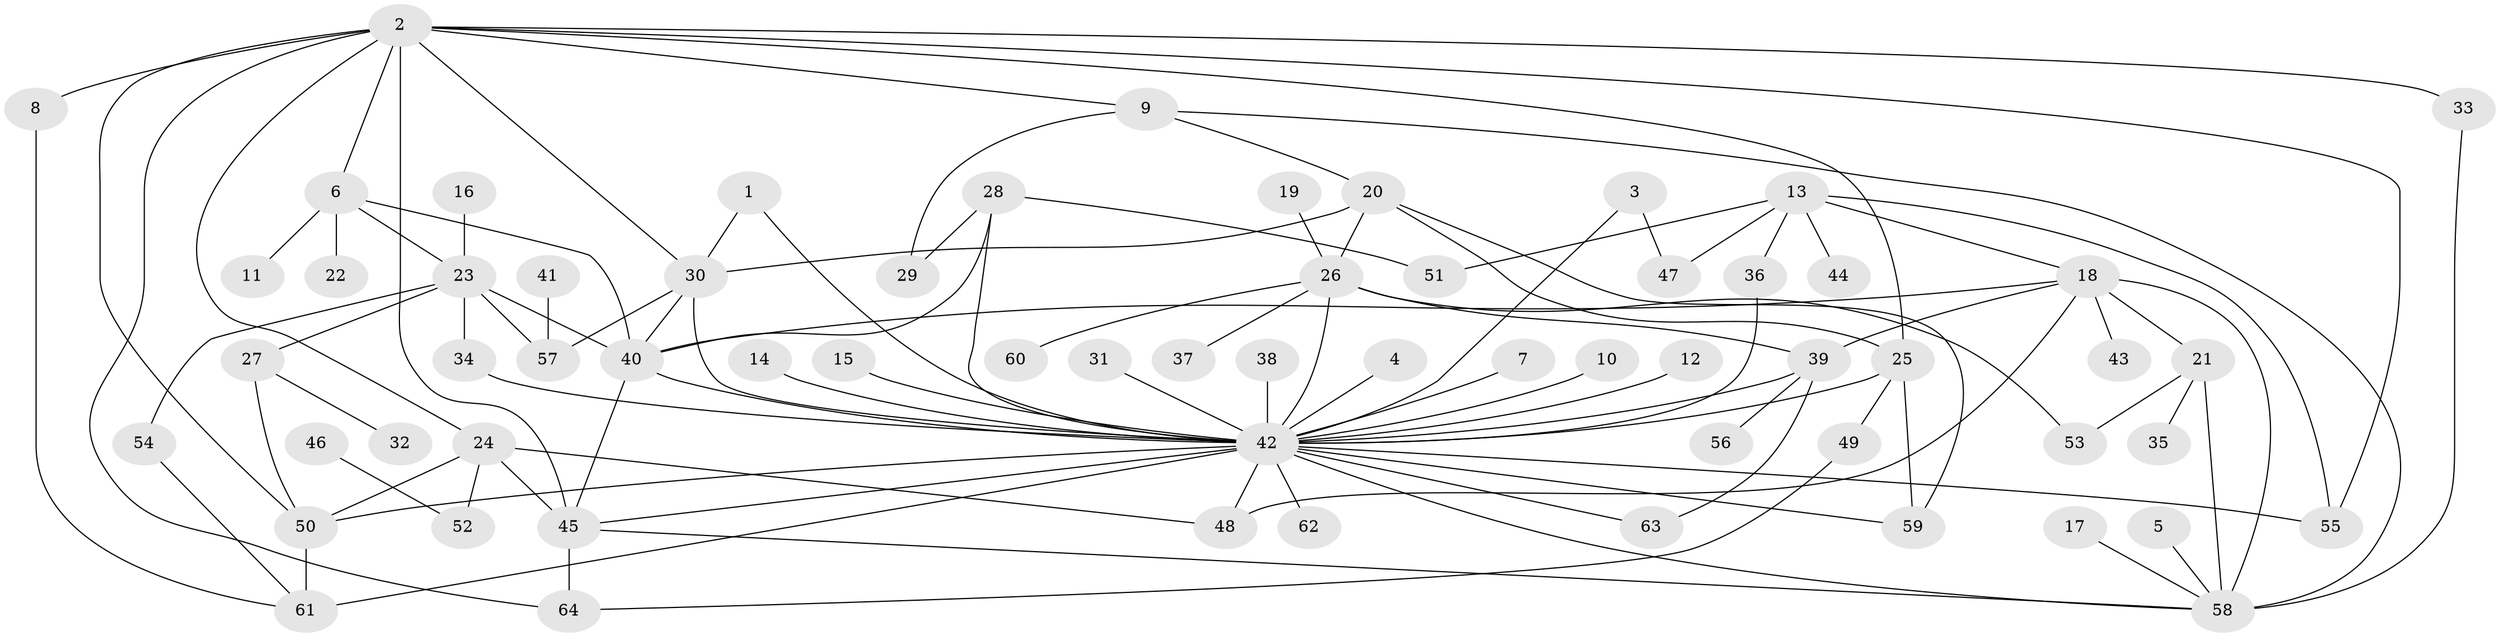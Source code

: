 // original degree distribution, {8: 0.02830188679245283, 33: 0.009433962264150943, 3: 0.09433962264150944, 11: 0.02830188679245283, 4: 0.07547169811320754, 6: 0.02830188679245283, 5: 0.04716981132075472, 1: 0.4339622641509434, 2: 0.22641509433962265, 7: 0.02830188679245283}
// Generated by graph-tools (version 1.1) at 2025/36/03/04/25 23:36:39]
// undirected, 64 vertices, 104 edges
graph export_dot {
  node [color=gray90,style=filled];
  1;
  2;
  3;
  4;
  5;
  6;
  7;
  8;
  9;
  10;
  11;
  12;
  13;
  14;
  15;
  16;
  17;
  18;
  19;
  20;
  21;
  22;
  23;
  24;
  25;
  26;
  27;
  28;
  29;
  30;
  31;
  32;
  33;
  34;
  35;
  36;
  37;
  38;
  39;
  40;
  41;
  42;
  43;
  44;
  45;
  46;
  47;
  48;
  49;
  50;
  51;
  52;
  53;
  54;
  55;
  56;
  57;
  58;
  59;
  60;
  61;
  62;
  63;
  64;
  1 -- 30 [weight=1.0];
  1 -- 42 [weight=1.0];
  2 -- 6 [weight=1.0];
  2 -- 8 [weight=1.0];
  2 -- 9 [weight=1.0];
  2 -- 24 [weight=1.0];
  2 -- 25 [weight=1.0];
  2 -- 30 [weight=1.0];
  2 -- 33 [weight=1.0];
  2 -- 45 [weight=2.0];
  2 -- 50 [weight=1.0];
  2 -- 55 [weight=1.0];
  2 -- 64 [weight=1.0];
  3 -- 42 [weight=1.0];
  3 -- 47 [weight=1.0];
  4 -- 42 [weight=1.0];
  5 -- 58 [weight=1.0];
  6 -- 11 [weight=1.0];
  6 -- 22 [weight=1.0];
  6 -- 23 [weight=1.0];
  6 -- 40 [weight=1.0];
  7 -- 42 [weight=1.0];
  8 -- 61 [weight=1.0];
  9 -- 20 [weight=1.0];
  9 -- 29 [weight=1.0];
  9 -- 58 [weight=1.0];
  10 -- 42 [weight=1.0];
  12 -- 42 [weight=1.0];
  13 -- 18 [weight=1.0];
  13 -- 36 [weight=1.0];
  13 -- 44 [weight=1.0];
  13 -- 47 [weight=1.0];
  13 -- 51 [weight=1.0];
  13 -- 55 [weight=1.0];
  14 -- 42 [weight=1.0];
  15 -- 42 [weight=1.0];
  16 -- 23 [weight=1.0];
  17 -- 58 [weight=1.0];
  18 -- 21 [weight=1.0];
  18 -- 39 [weight=1.0];
  18 -- 40 [weight=1.0];
  18 -- 43 [weight=1.0];
  18 -- 48 [weight=1.0];
  18 -- 58 [weight=2.0];
  19 -- 26 [weight=1.0];
  20 -- 25 [weight=1.0];
  20 -- 26 [weight=1.0];
  20 -- 30 [weight=1.0];
  20 -- 59 [weight=1.0];
  21 -- 35 [weight=1.0];
  21 -- 53 [weight=1.0];
  21 -- 58 [weight=1.0];
  23 -- 27 [weight=1.0];
  23 -- 34 [weight=1.0];
  23 -- 40 [weight=1.0];
  23 -- 54 [weight=1.0];
  23 -- 57 [weight=1.0];
  24 -- 45 [weight=1.0];
  24 -- 48 [weight=1.0];
  24 -- 50 [weight=1.0];
  24 -- 52 [weight=1.0];
  25 -- 42 [weight=1.0];
  25 -- 49 [weight=1.0];
  25 -- 59 [weight=1.0];
  26 -- 37 [weight=1.0];
  26 -- 39 [weight=1.0];
  26 -- 42 [weight=1.0];
  26 -- 53 [weight=1.0];
  26 -- 60 [weight=1.0];
  27 -- 32 [weight=1.0];
  27 -- 50 [weight=1.0];
  28 -- 29 [weight=1.0];
  28 -- 40 [weight=1.0];
  28 -- 42 [weight=1.0];
  28 -- 51 [weight=1.0];
  30 -- 40 [weight=1.0];
  30 -- 42 [weight=2.0];
  30 -- 57 [weight=1.0];
  31 -- 42 [weight=1.0];
  33 -- 58 [weight=1.0];
  34 -- 42 [weight=1.0];
  36 -- 42 [weight=1.0];
  38 -- 42 [weight=1.0];
  39 -- 42 [weight=1.0];
  39 -- 56 [weight=1.0];
  39 -- 63 [weight=1.0];
  40 -- 42 [weight=1.0];
  40 -- 45 [weight=1.0];
  41 -- 57 [weight=1.0];
  42 -- 45 [weight=1.0];
  42 -- 48 [weight=1.0];
  42 -- 50 [weight=1.0];
  42 -- 55 [weight=1.0];
  42 -- 58 [weight=1.0];
  42 -- 59 [weight=1.0];
  42 -- 61 [weight=2.0];
  42 -- 62 [weight=1.0];
  42 -- 63 [weight=1.0];
  45 -- 58 [weight=1.0];
  45 -- 64 [weight=1.0];
  46 -- 52 [weight=1.0];
  49 -- 64 [weight=1.0];
  50 -- 61 [weight=1.0];
  54 -- 61 [weight=1.0];
}
